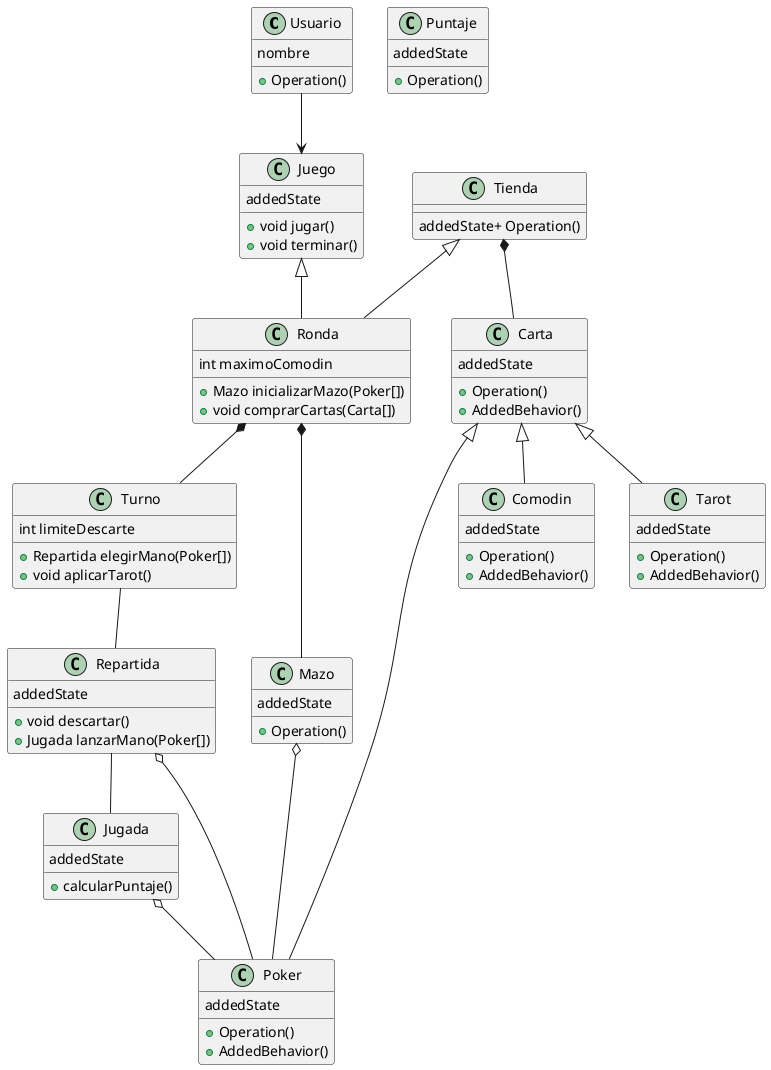 @startuml

class Usuario {

nombre
+ Operation()
}

class Juego {

addedState
+ void jugar()
+ void terminar()
}

class Puntaje {

addedState
+ Operation()
}

class Tienda {

addedState+ Operation()
}

class Ronda {

int maximoComodin
+ Mazo inicializarMazo(Poker[])
+ void comprarCartas(Carta[])
}

class Turno {

int limiteDescarte
+ Repartida elegirMano(Poker[])
+ void aplicarTarot()
}

class Mazo {

addedState
+ Operation()
}

class Repartida {
addedState
+ void descartar()
+ Jugada lanzarMano(Poker[])
}

class Jugada{
addedState
+ calcularPuntaje()
}

class Carta {
addedState
+ Operation()
+ AddedBehavior()
}

class Poker {

addedState
+ Operation()
+ AddedBehavior()
}

class Comodin {

addedState
+ Operation()
+ AddedBehavior()
}

class Tarot {

addedState
+ Operation()
+ AddedBehavior()
}

Usuario --> Juego
Juego <|-- Ronda
Tienda <|-- Ronda
Ronda *-- Mazo
Ronda *-- Turno
Turno -- Repartida
Repartida -- Jugada
Tienda *-- Carta
Carta <|-- Poker
Carta <|-- Comodin
Carta <|-- Tarot
Mazo o-- Poker
Jugada o-- Poker
Repartida o-- Poker
@enduml